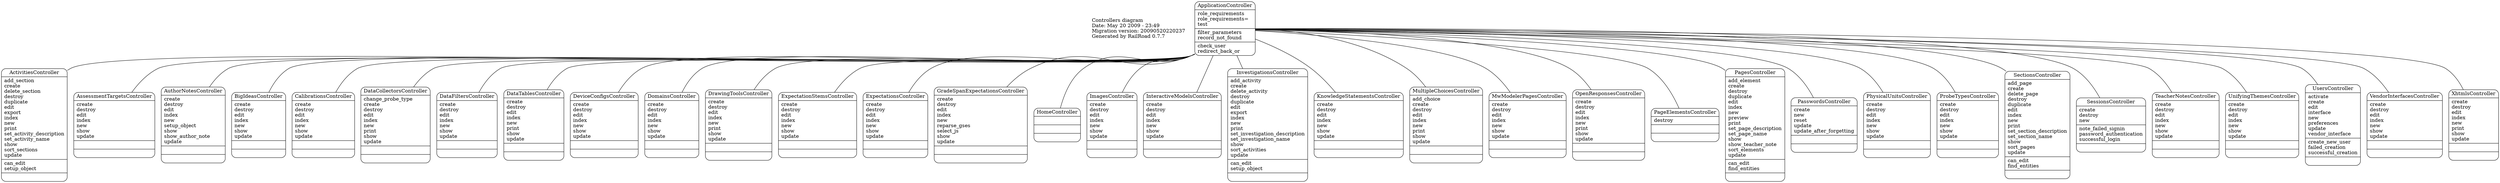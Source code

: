 digraph controllers_diagram {
	graph[overlap=false, splines=true]
	_diagram_info [shape="plaintext", label="Controllers diagram\lDate: May 20 2009 - 23:49\lMigration version: 20090520220237\lGenerated by RailRoad 0.7.7\l", fontsize=14]
	"ActivitiesController" [shape=Mrecord, label="{ActivitiesController|add_section\lcreate\ldelete_section\ldestroy\lduplicate\ledit\lexport\lindex\lnew\lprint\lset_activity_description\lset_activity_name\lshow\lsort_sections\lupdate\l|can_edit\lsetup_object\l|\l}"]
	"ApplicationController" [shape=Mrecord, label="{ApplicationController|role_requirements\lrole_requirements=\ltest\l|filter_parameters\lrecord_not_found\l|check_user\lredirect_back_or\l}"]
	"AssessmentTargetsController" [shape=Mrecord, label="{AssessmentTargetsController|create\ldestroy\ledit\lindex\lnew\lshow\lupdate\l|\l|\l}"]
	"AuthorNotesController" [shape=Mrecord, label="{AuthorNotesController|create\ldestroy\ledit\lindex\lnew\lsetup_object\lshow\lshow_author_note\lupdate\l|\l|\l}"]
	"BigIdeasController" [shape=Mrecord, label="{BigIdeasController|create\ldestroy\ledit\lindex\lnew\lshow\lupdate\l|\l|\l}"]
	"CalibrationsController" [shape=Mrecord, label="{CalibrationsController|create\ldestroy\ledit\lindex\lnew\lshow\lupdate\l|\l|\l}"]
	"DataCollectorsController" [shape=Mrecord, label="{DataCollectorsController|change_probe_type\lcreate\ldestroy\ledit\lindex\lnew\lprint\lshow\lupdate\l|\l|\l}"]
	"DataFiltersController" [shape=Mrecord, label="{DataFiltersController|create\ldestroy\ledit\lindex\lnew\lshow\lupdate\l|\l|\l}"]
	"DataTablesController" [shape=Mrecord, label="{DataTablesController|create\ldestroy\ledit\lindex\lnew\lprint\lshow\lupdate\l|\l|\l}"]
	"DeviceConfigsController" [shape=Mrecord, label="{DeviceConfigsController|create\ldestroy\ledit\lindex\lnew\lshow\lupdate\l|\l|\l}"]
	"DomainsController" [shape=Mrecord, label="{DomainsController|create\ldestroy\ledit\lindex\lnew\lshow\lupdate\l|\l|\l}"]
	"DrawingToolsController" [shape=Mrecord, label="{DrawingToolsController|create\ldestroy\ledit\lindex\lnew\lprint\lshow\lupdate\l|\l|\l}"]
	"ExpectationStemsController" [shape=Mrecord, label="{ExpectationStemsController|create\ldestroy\ledit\lindex\lnew\lshow\lupdate\l|\l|\l}"]
	"ExpectationsController" [shape=Mrecord, label="{ExpectationsController|create\ldestroy\ledit\lindex\lnew\lshow\lupdate\l|\l|\l}"]
	"GradeSpanExpectationsController" [shape=Mrecord, label="{GradeSpanExpectationsController|create\ldestroy\ledit\lindex\lnew\lreparse_gses\lselect_js\lshow\lupdate\l|\l|\l}"]
	"HomeController" [shape=Mrecord, label="{HomeController|\l|\l|\l}"]
	"ImagesController" [shape=Mrecord, label="{ImagesController|create\ldestroy\ledit\lindex\lnew\lshow\lupdate\l|\l|\l}"]
	"InteractiveModelsController" [shape=Mrecord, label="{InteractiveModelsController|create\ldestroy\ledit\lindex\lnew\lshow\lupdate\l|\l|\l}"]
	"InvestigationsController" [shape=Mrecord, label="{InvestigationsController|add_activity\lcreate\ldelete_activity\ldestroy\lduplicate\ledit\lexport\lindex\lnew\lprint\lset_investigation_description\lset_investigation_name\lshow\lsort_activities\lupdate\l|can_edit\lsetup_object\l|\l}"]
	"KnowledgeStatementsController" [shape=Mrecord, label="{KnowledgeStatementsController|create\ldestroy\ledit\lindex\lnew\lshow\lupdate\l|\l|\l}"]
	"MultipleChoicesController" [shape=Mrecord, label="{MultipleChoicesController|add_choice\lcreate\ldestroy\ledit\lindex\lnew\lprint\lshow\lupdate\l|\l|\l}"]
	"MwModelerPagesController" [shape=Mrecord, label="{MwModelerPagesController|create\ldestroy\ledit\lindex\lnew\lshow\lupdate\l|\l|\l}"]
	"OpenResponsesController" [shape=Mrecord, label="{OpenResponsesController|create\ldestroy\ledit\lindex\lnew\lprint\lshow\lupdate\l|\l|\l}"]
	"PageElementsController" [shape=Mrecord, label="{PageElementsController|destroy\l|\l|\l}"]
	"PagesController" [shape=Mrecord, label="{PagesController|add_element\lcreate\ldestroy\lduplicate\ledit\lindex\lnew\lpreview\lprint\lset_page_description\lset_page_name\lshow\lshow_teacher_note\lsort_elements\lupdate\l|can_edit\lfind_entities\l|\l}"]
	"PasswordsController" [shape=Mrecord, label="{PasswordsController|create\lnew\lreset\lupdate\lupdate_after_forgetting\l|\l|\l}"]
	"PhysicalUnitsController" [shape=Mrecord, label="{PhysicalUnitsController|create\ldestroy\ledit\lindex\lnew\lshow\lupdate\l|\l|\l}"]
	"ProbeTypesController" [shape=Mrecord, label="{ProbeTypesController|create\ldestroy\ledit\lindex\lnew\lshow\lupdate\l|\l|\l}"]
	"SectionsController" [shape=Mrecord, label="{SectionsController|add_page\lcreate\ldelete_page\ldestroy\lduplicate\ledit\lindex\lnew\lprint\lset_section_description\lset_section_name\lshow\lsort_pages\lupdate\l|can_edit\lfind_entities\l|\l}"]
	"SessionsController" [shape=Mrecord, label="{SessionsController|create\ldestroy\lnew\l|note_failed_signin\lpassword_authentication\lsuccessful_login\l|\l}"]
	"TeacherNotesController" [shape=Mrecord, label="{TeacherNotesController|create\ldestroy\ledit\lindex\lnew\lshow\lupdate\l|\l|\l}"]
	"UnifyingThemesController" [shape=Mrecord, label="{UnifyingThemesController|create\ldestroy\ledit\lindex\lnew\lshow\lupdate\l|\l|\l}"]
	"UsersController" [shape=Mrecord, label="{UsersController|activate\lcreate\ledit\linterface\lnew\lpreferences\lupdate\lvendor_interface\l|create_new_user\lfailed_creation\lsuccessful_creation\l|\l}"]
	"VendorInterfacesController" [shape=Mrecord, label="{VendorInterfacesController|create\ldestroy\ledit\lindex\lnew\lshow\lupdate\l|\l|\l}"]
	"XhtmlsController" [shape=Mrecord, label="{XhtmlsController|create\ldestroy\ledit\lindex\lnew\lprint\lshow\lupdate\l|\l|\l}"]
	"ApplicationController" -> "ActivitiesController" [arrowhead="none", arrowtail="onormal"]
	"ApplicationController" -> "AssessmentTargetsController" [arrowhead="none", arrowtail="onormal"]
	"ApplicationController" -> "AuthorNotesController" [arrowhead="none", arrowtail="onormal"]
	"ApplicationController" -> "BigIdeasController" [arrowhead="none", arrowtail="onormal"]
	"ApplicationController" -> "CalibrationsController" [arrowhead="none", arrowtail="onormal"]
	"ApplicationController" -> "DataCollectorsController" [arrowhead="none", arrowtail="onormal"]
	"ApplicationController" -> "DataFiltersController" [arrowhead="none", arrowtail="onormal"]
	"ApplicationController" -> "DataTablesController" [arrowhead="none", arrowtail="onormal"]
	"ApplicationController" -> "DeviceConfigsController" [arrowhead="none", arrowtail="onormal"]
	"ApplicationController" -> "DomainsController" [arrowhead="none", arrowtail="onormal"]
	"ApplicationController" -> "DrawingToolsController" [arrowhead="none", arrowtail="onormal"]
	"ApplicationController" -> "ExpectationStemsController" [arrowhead="none", arrowtail="onormal"]
	"ApplicationController" -> "ExpectationsController" [arrowhead="none", arrowtail="onormal"]
	"ApplicationController" -> "GradeSpanExpectationsController" [arrowhead="none", arrowtail="onormal"]
	"ApplicationController" -> "HomeController" [arrowhead="none", arrowtail="onormal"]
	"ApplicationController" -> "ImagesController" [arrowhead="none", arrowtail="onormal"]
	"ApplicationController" -> "InteractiveModelsController" [arrowhead="none", arrowtail="onormal"]
	"ApplicationController" -> "InvestigationsController" [arrowhead="none", arrowtail="onormal"]
	"ApplicationController" -> "KnowledgeStatementsController" [arrowhead="none", arrowtail="onormal"]
	"ApplicationController" -> "MultipleChoicesController" [arrowhead="none", arrowtail="onormal"]
	"ApplicationController" -> "MwModelerPagesController" [arrowhead="none", arrowtail="onormal"]
	"ApplicationController" -> "OpenResponsesController" [arrowhead="none", arrowtail="onormal"]
	"ApplicationController" -> "PageElementsController" [arrowhead="none", arrowtail="onormal"]
	"ApplicationController" -> "PagesController" [arrowhead="none", arrowtail="onormal"]
	"ApplicationController" -> "PasswordsController" [arrowhead="none", arrowtail="onormal"]
	"ApplicationController" -> "PhysicalUnitsController" [arrowhead="none", arrowtail="onormal"]
	"ApplicationController" -> "ProbeTypesController" [arrowhead="none", arrowtail="onormal"]
	"ApplicationController" -> "SectionsController" [arrowhead="none", arrowtail="onormal"]
	"ApplicationController" -> "SessionsController" [arrowhead="none", arrowtail="onormal"]
	"ApplicationController" -> "TeacherNotesController" [arrowhead="none", arrowtail="onormal"]
	"ApplicationController" -> "UnifyingThemesController" [arrowhead="none", arrowtail="onormal"]
	"ApplicationController" -> "UsersController" [arrowhead="none", arrowtail="onormal"]
	"ApplicationController" -> "VendorInterfacesController" [arrowhead="none", arrowtail="onormal"]
	"ApplicationController" -> "XhtmlsController" [arrowhead="none", arrowtail="onormal"]
}
